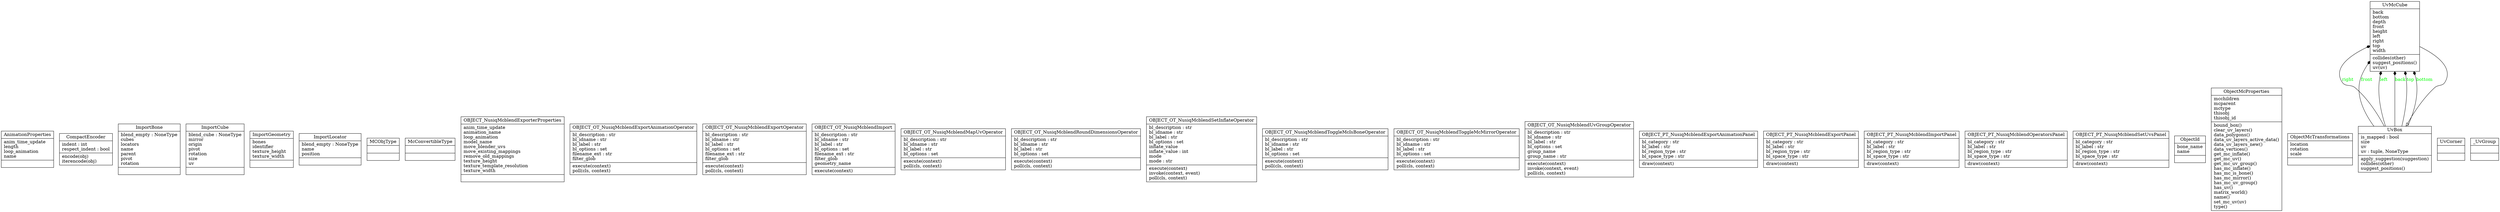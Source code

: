 digraph "classes" {
charset="utf-8"
rankdir=BT
"0" [label="{AnimationProperties|anim_time_update\llength\lloop_animation\lname\l|}", shape="record"];
"1" [label="{CompactEncoder|indent : int\lrespect_indent : bool\l|encode(obj)\literencode(obj)\l}", shape="record"];
"2" [label="{ImportBone|blend_empty : NoneType\lcubes\llocators\lname\lparent\lpivot\lrotation\l|}", shape="record"];
"3" [label="{ImportCube|blend_cube : NoneType\lmirror\lorigin\lpivot\lrotation\lsize\luv\l|}", shape="record"];
"4" [label="{ImportGeometry|bones\lidentifier\ltexture_height\ltexture_width\l|}", shape="record"];
"5" [label="{ImportLocator|blend_empty : NoneType\lname\lposition\l|}", shape="record"];
"6" [label="{MCObjType|\l|}", shape="record"];
"7" [label="{McConvertibleType|\l|}", shape="record"];
"8" [label="{OBJECT_NusiqMcblendExporterProperties|anim_time_update\lanimation_name\lloop_animation\lmodel_name\lmove_blender_uvs\lmove_existing_mappings\lremove_old_mappings\ltexture_height\ltexture_template_resolution\ltexture_width\l|}", shape="record"];
"9" [label="{OBJECT_OT_NusiqMcblendExportAnimationOperator|bl_description : str\lbl_idname : str\lbl_label : str\lbl_options : set\lfilename_ext : str\lfilter_glob\l|execute(context)\lpoll(cls, context)\l}", shape="record"];
"10" [label="{OBJECT_OT_NusiqMcblendExportOperator|bl_description : str\lbl_idname : str\lbl_label : str\lbl_options : set\lfilename_ext : str\lfilter_glob\l|execute(context)\lpoll(cls, context)\l}", shape="record"];
"11" [label="{OBJECT_OT_NusiqMcblendImport|bl_description : str\lbl_idname : str\lbl_label : str\lbl_options : set\lfilename_ext : str\lfilter_glob\lgeometry_name\l|execute(context)\l}", shape="record"];
"12" [label="{OBJECT_OT_NusiqMcblendMapUvOperator|bl_description : str\lbl_idname : str\lbl_label : str\lbl_options : set\l|execute(context)\lpoll(cls, context)\l}", shape="record"];
"13" [label="{OBJECT_OT_NusiqMcblendRoundDimensionsOperator|bl_description : str\lbl_idname : str\lbl_label : str\lbl_options : set\l|execute(context)\lpoll(cls, context)\l}", shape="record"];
"14" [label="{OBJECT_OT_NusiqMcblendSetInflateOperator|bl_description : str\lbl_idname : str\lbl_label : str\lbl_options : set\linflate_value\linflate_value : int\lmode\lmode : str\l|execute(context)\linvoke(context, event)\lpoll(cls, context)\l}", shape="record"];
"15" [label="{OBJECT_OT_NusiqMcblendToggleMcIsBoneOperator|bl_description : str\lbl_idname : str\lbl_label : str\lbl_options : set\l|execute(context)\lpoll(cls, context)\l}", shape="record"];
"16" [label="{OBJECT_OT_NusiqMcblendToggleMcMirrorOperator|bl_description : str\lbl_idname : str\lbl_label : str\lbl_options : set\l|execute(context)\lpoll(cls, context)\l}", shape="record"];
"17" [label="{OBJECT_OT_NusiqMcblendUvGroupOperator|bl_description : str\lbl_idname : str\lbl_label : str\lbl_options : set\lgroup_name\lgroup_name : str\l|execute(context)\linvoke(context, event)\lpoll(cls, context)\l}", shape="record"];
"18" [label="{OBJECT_PT_NusiqMcblendExportAnimationPanel|bl_category : str\lbl_label : str\lbl_region_type : str\lbl_space_type : str\l|draw(context)\l}", shape="record"];
"19" [label="{OBJECT_PT_NusiqMcblendExportPanel|bl_category : str\lbl_label : str\lbl_region_type : str\lbl_space_type : str\l|draw(context)\l}", shape="record"];
"20" [label="{OBJECT_PT_NusiqMcblendImportPanel|bl_category : str\lbl_label : str\lbl_region_type : str\lbl_space_type : str\l|draw(context)\l}", shape="record"];
"21" [label="{OBJECT_PT_NusiqMcblendOperatorsPanel|bl_category : str\lbl_label : str\lbl_region_type : str\lbl_space_type : str\l|draw(context)\l}", shape="record"];
"22" [label="{OBJECT_PT_NusiqMcblendSetUvsPanel|bl_category : str\lbl_label : str\lbl_region_type : str\lbl_space_type : str\l|draw(context)\l}", shape="record"];
"23" [label="{ObjectId|bone_name\lname\l|}", shape="record"];
"24" [label="{ObjectMcProperties|mcchildren\lmcparent\lmctype\lthisobj\lthisobj_id\l|bound_box()\lclear_uv_layers()\ldata_polygons()\ldata_uv_layers_active_data()\ldata_uv_layers_new()\ldata_vertices()\lget_mc_inflate()\lget_mc_uv()\lget_mc_uv_group()\lhas_mc_inflate()\lhas_mc_is_bone()\lhas_mc_mirror()\lhas_mc_uv_group()\lhas_uv()\lmatrix_world()\lname()\lset_mc_uv(uv)\ltype()\l}", shape="record"];
"25" [label="{ObjectMcTransformations|location\lrotation\lscale\l|}", shape="record"];
"26" [label="{UvBox|is_mapped : bool\lsize\luv\luv : tuple, NoneType\l|apply_suggestion(suggestion)\lcollides(other)\lsuggest_positions()\l}", shape="record"];
"27" [label="{UvCorner|\l|}", shape="record"];
"28" [label="{UvMcCube|back\lbottom\ldepth\lfront\lheight\lleft\lright\ltop\lwidth\l|collides(other)\lsuggest_positions()\luv(uv)\l}", shape="record"];
"29" [label="{_UvGroup|\l|}", shape="record"];
"28" -> "26" [arrowhead="empty", arrowtail="none"];
"26" -> "28" [arrowhead="diamond", arrowtail="none", fontcolor="green", label="right", style="solid"];
"26" -> "28" [arrowhead="diamond", arrowtail="none", fontcolor="green", label="front", style="solid"];
"26" -> "28" [arrowhead="diamond", arrowtail="none", fontcolor="green", label="left", style="solid"];
"26" -> "28" [arrowhead="diamond", arrowtail="none", fontcolor="green", label="back", style="solid"];
"26" -> "28" [arrowhead="diamond", arrowtail="none", fontcolor="green", label="top", style="solid"];
"26" -> "28" [arrowhead="diamond", arrowtail="none", fontcolor="green", label="bottom", style="solid"];
}
